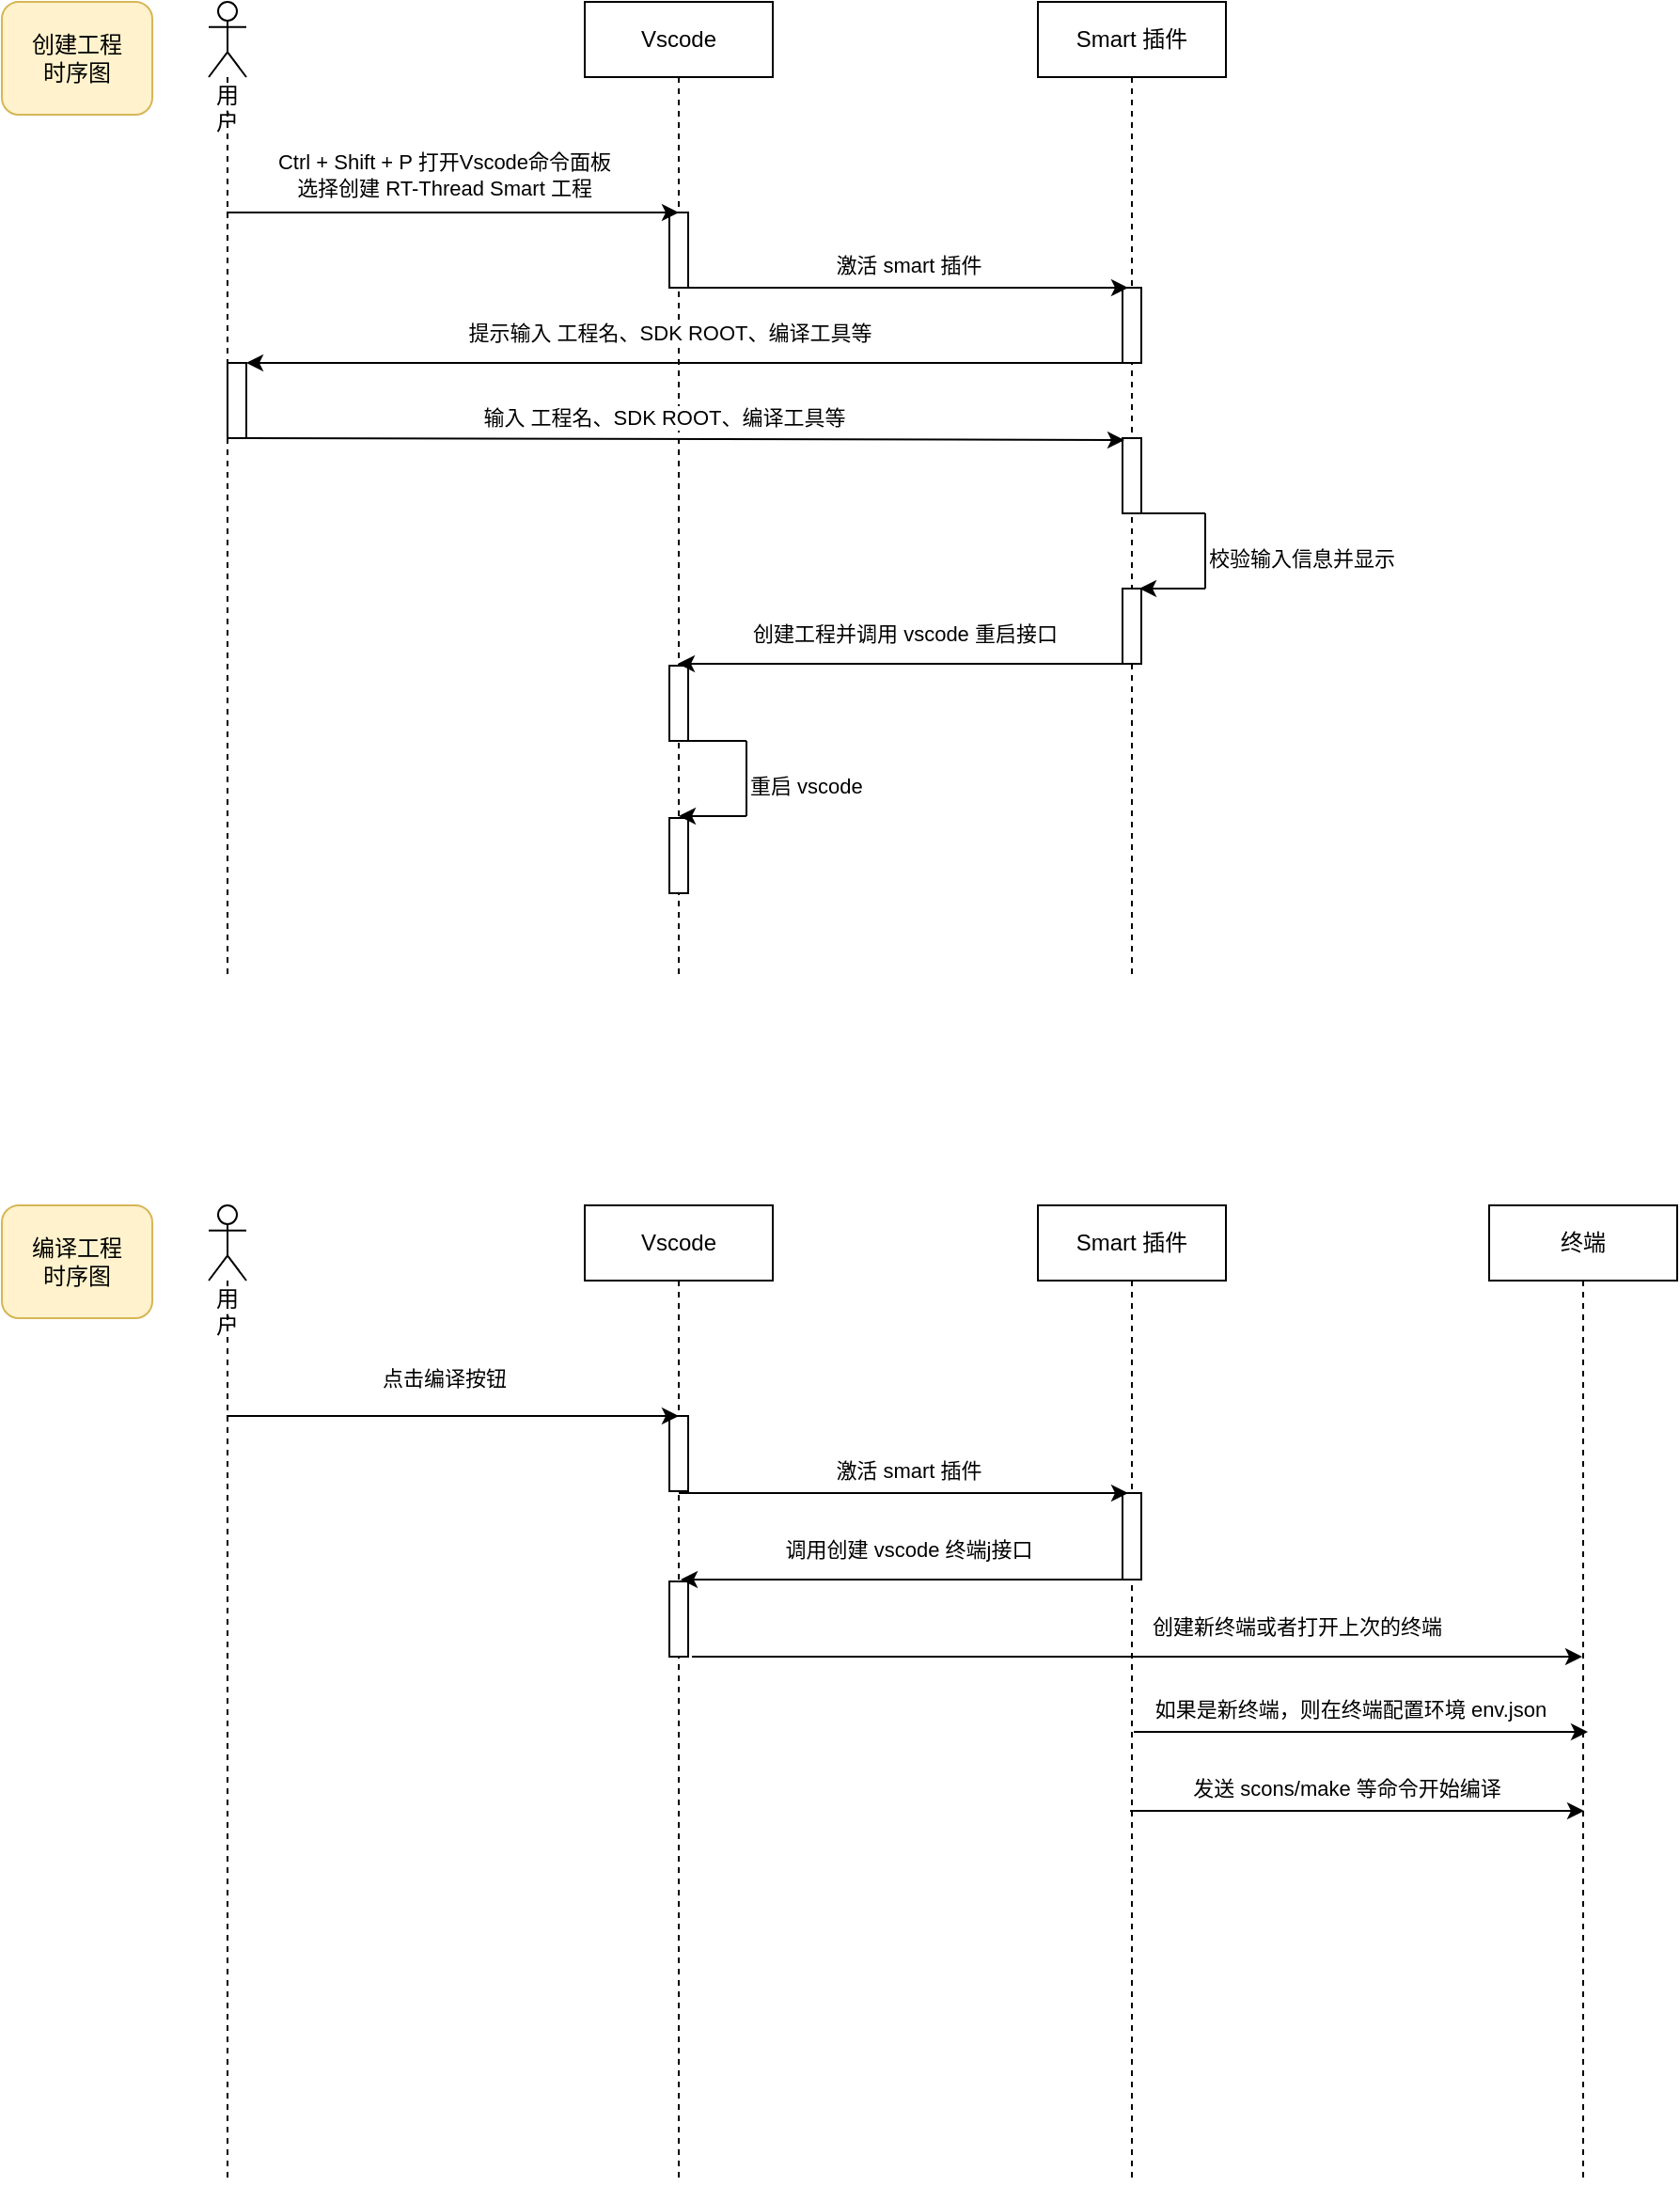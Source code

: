 <mxfile version="15.8.3" type="github">
  <diagram id="IuYXAj8Oob3olquy-viU" name="第 1 页">
    <mxGraphModel dx="1422" dy="754" grid="1" gridSize="10" guides="1" tooltips="1" connect="1" arrows="1" fold="1" page="1" pageScale="1" pageWidth="1169" pageHeight="827" math="0" shadow="0">
      <root>
        <mxCell id="0" />
        <mxCell id="1" parent="0" />
        <mxCell id="5qhUvyzgEuCLn1jN-0WN-5" value="Vscode" style="shape=umlLifeline;perimeter=lifelinePerimeter;whiteSpace=wrap;html=1;container=1;collapsible=0;recursiveResize=0;outlineConnect=0;" parent="1" vertex="1">
          <mxGeometry x="390" y="40" width="100" height="520" as="geometry" />
        </mxCell>
        <mxCell id="5qhUvyzgEuCLn1jN-0WN-10" value="" style="html=1;points=[];perimeter=orthogonalPerimeter;" parent="5qhUvyzgEuCLn1jN-0WN-5" vertex="1">
          <mxGeometry x="45" y="112" width="10" height="40" as="geometry" />
        </mxCell>
        <mxCell id="5qhUvyzgEuCLn1jN-0WN-39" value="" style="html=1;points=[];perimeter=orthogonalPerimeter;" parent="5qhUvyzgEuCLn1jN-0WN-5" vertex="1">
          <mxGeometry x="45" y="353" width="10" height="40" as="geometry" />
        </mxCell>
        <mxCell id="5qhUvyzgEuCLn1jN-0WN-48" value="" style="html=1;points=[];perimeter=orthogonalPerimeter;" parent="5qhUvyzgEuCLn1jN-0WN-5" vertex="1">
          <mxGeometry x="45" y="434" width="10" height="40" as="geometry" />
        </mxCell>
        <mxCell id="5qhUvyzgEuCLn1jN-0WN-7" value="用户" style="shape=umlLifeline;participant=umlActor;perimeter=lifelinePerimeter;whiteSpace=wrap;html=1;container=1;collapsible=0;recursiveResize=0;verticalAlign=top;spacingTop=36;outlineConnect=0;" parent="1" vertex="1">
          <mxGeometry x="190" y="40" width="20" height="520" as="geometry" />
        </mxCell>
        <mxCell id="5qhUvyzgEuCLn1jN-0WN-18" value="" style="html=1;points=[];perimeter=orthogonalPerimeter;" parent="5qhUvyzgEuCLn1jN-0WN-7" vertex="1">
          <mxGeometry x="10" y="192" width="10" height="40" as="geometry" />
        </mxCell>
        <mxCell id="5qhUvyzgEuCLn1jN-0WN-8" value="Smart 插件" style="shape=umlLifeline;perimeter=lifelinePerimeter;whiteSpace=wrap;html=1;container=1;collapsible=0;recursiveResize=0;outlineConnect=0;" parent="1" vertex="1">
          <mxGeometry x="631" y="40" width="100" height="520" as="geometry" />
        </mxCell>
        <mxCell id="5qhUvyzgEuCLn1jN-0WN-30" value="" style="html=1;points=[];perimeter=orthogonalPerimeter;" parent="5qhUvyzgEuCLn1jN-0WN-8" vertex="1">
          <mxGeometry x="45" y="152" width="10" height="40" as="geometry" />
        </mxCell>
        <mxCell id="5qhUvyzgEuCLn1jN-0WN-32" value="" style="html=1;points=[];perimeter=orthogonalPerimeter;" parent="5qhUvyzgEuCLn1jN-0WN-8" vertex="1">
          <mxGeometry x="45" y="232" width="10" height="40" as="geometry" />
        </mxCell>
        <mxCell id="5qhUvyzgEuCLn1jN-0WN-26" value="" style="html=1;points=[];perimeter=orthogonalPerimeter;" parent="5qhUvyzgEuCLn1jN-0WN-8" vertex="1">
          <mxGeometry x="45" y="312" width="10" height="40" as="geometry" />
        </mxCell>
        <mxCell id="5qhUvyzgEuCLn1jN-0WN-35" value="" style="endArrow=classic;html=1;rounded=0;" parent="5qhUvyzgEuCLn1jN-0WN-8" edge="1">
          <mxGeometry width="50" height="50" relative="1" as="geometry">
            <mxPoint x="89" y="312" as="sourcePoint" />
            <mxPoint x="54" y="312" as="targetPoint" />
          </mxGeometry>
        </mxCell>
        <mxCell id="5qhUvyzgEuCLn1jN-0WN-37" value="" style="endArrow=none;html=1;rounded=0;" parent="5qhUvyzgEuCLn1jN-0WN-8" edge="1">
          <mxGeometry width="50" height="50" relative="1" as="geometry">
            <mxPoint x="55" y="272" as="sourcePoint" />
            <mxPoint x="89" y="272" as="targetPoint" />
          </mxGeometry>
        </mxCell>
        <mxCell id="5qhUvyzgEuCLn1jN-0WN-13" value="" style="endArrow=classic;html=1;rounded=0;entryX=0.5;entryY=0;entryDx=0;entryDy=0;entryPerimeter=0;" parent="1" target="5qhUvyzgEuCLn1jN-0WN-10" edge="1">
          <mxGeometry width="50" height="50" relative="1" as="geometry">
            <mxPoint x="199.5" y="152" as="sourcePoint" />
            <mxPoint x="430" y="152" as="targetPoint" />
          </mxGeometry>
        </mxCell>
        <mxCell id="5qhUvyzgEuCLn1jN-0WN-14" value="Ctrl + Shift + P 打开Vscode命令面板&lt;br&gt;选择创建 RT-Thread Smart 工程" style="edgeLabel;html=1;align=center;verticalAlign=middle;resizable=0;points=[];" parent="5qhUvyzgEuCLn1jN-0WN-13" vertex="1" connectable="0">
          <mxGeometry x="-0.215" y="-2" relative="1" as="geometry">
            <mxPoint x="21" y="-22" as="offset" />
          </mxGeometry>
        </mxCell>
        <mxCell id="5qhUvyzgEuCLn1jN-0WN-16" value="" style="endArrow=classic;html=1;rounded=0;entryX=0.3;entryY=0;entryDx=0;entryDy=0;entryPerimeter=0;" parent="1" edge="1">
          <mxGeometry width="50" height="50" relative="1" as="geometry">
            <mxPoint x="440" y="192" as="sourcePoint" />
            <mxPoint x="679" y="192" as="targetPoint" />
          </mxGeometry>
        </mxCell>
        <mxCell id="5qhUvyzgEuCLn1jN-0WN-17" value="激活 smart 插件" style="edgeLabel;html=1;align=center;verticalAlign=middle;resizable=0;points=[];" parent="5qhUvyzgEuCLn1jN-0WN-16" vertex="1" connectable="0">
          <mxGeometry x="-0.215" y="-2" relative="1" as="geometry">
            <mxPoint x="28" y="-14" as="offset" />
          </mxGeometry>
        </mxCell>
        <mxCell id="5qhUvyzgEuCLn1jN-0WN-19" value="" style="endArrow=classic;html=1;rounded=0;exitX=0.1;exitY=0.333;exitDx=0;exitDy=0;exitPerimeter=0;" parent="1" target="5qhUvyzgEuCLn1jN-0WN-18" edge="1">
          <mxGeometry width="50" height="50" relative="1" as="geometry">
            <mxPoint x="677" y="231.96" as="sourcePoint" />
            <mxPoint x="440" y="232" as="targetPoint" />
          </mxGeometry>
        </mxCell>
        <mxCell id="5qhUvyzgEuCLn1jN-0WN-20" value="提示输入 工程名、SDK ROOT、编译工具等" style="edgeLabel;html=1;align=center;verticalAlign=middle;resizable=0;points=[];" parent="5qhUvyzgEuCLn1jN-0WN-19" vertex="1" connectable="0">
          <mxGeometry x="-0.215" y="-2" relative="1" as="geometry">
            <mxPoint x="-59" y="-14" as="offset" />
          </mxGeometry>
        </mxCell>
        <mxCell id="5qhUvyzgEuCLn1jN-0WN-22" value="" style="endArrow=classic;html=1;rounded=0;entryX=0.1;entryY=0.675;entryDx=0;entryDy=0;entryPerimeter=0;" parent="1" edge="1">
          <mxGeometry width="50" height="50" relative="1" as="geometry">
            <mxPoint x="209.75" y="272" as="sourcePoint" />
            <mxPoint x="677" y="273" as="targetPoint" />
          </mxGeometry>
        </mxCell>
        <mxCell id="5qhUvyzgEuCLn1jN-0WN-23" value="输入 工程名、SDK ROOT、编译工具等" style="edgeLabel;html=1;align=center;verticalAlign=middle;resizable=0;points=[];" parent="5qhUvyzgEuCLn1jN-0WN-22" vertex="1" connectable="0">
          <mxGeometry x="-0.215" y="-2" relative="1" as="geometry">
            <mxPoint x="39" y="-14" as="offset" />
          </mxGeometry>
        </mxCell>
        <mxCell id="5qhUvyzgEuCLn1jN-0WN-27" value="" style="endArrow=classic;html=1;rounded=0;" parent="1" edge="1">
          <mxGeometry width="50" height="50" relative="1" as="geometry">
            <mxPoint x="681" y="392" as="sourcePoint" />
            <mxPoint x="439.5" y="392" as="targetPoint" />
          </mxGeometry>
        </mxCell>
        <mxCell id="5qhUvyzgEuCLn1jN-0WN-28" value="创建工程并调用 vscode 重启接口" style="edgeLabel;html=1;align=center;verticalAlign=middle;resizable=0;points=[];" parent="5qhUvyzgEuCLn1jN-0WN-27" vertex="1" connectable="0">
          <mxGeometry x="-0.215" y="-2" relative="1" as="geometry">
            <mxPoint x="-26" y="-14" as="offset" />
          </mxGeometry>
        </mxCell>
        <mxCell id="5qhUvyzgEuCLn1jN-0WN-36" value="" style="endArrow=none;html=1;rounded=0;" parent="1" edge="1">
          <mxGeometry width="50" height="50" relative="1" as="geometry">
            <mxPoint x="720" y="352" as="sourcePoint" />
            <mxPoint x="720" y="312" as="targetPoint" />
          </mxGeometry>
        </mxCell>
        <mxCell id="5qhUvyzgEuCLn1jN-0WN-38" value="&lt;span style=&quot;color: rgb(0, 0, 0); font-family: helvetica; font-size: 11px; font-style: normal; font-weight: 400; letter-spacing: normal; text-align: center; text-indent: 0px; text-transform: none; word-spacing: 0px; background-color: rgb(255, 255, 255); display: inline; float: none;&quot;&gt;校验输入信息并显示&lt;/span&gt;" style="text;whiteSpace=wrap;html=1;" parent="1" vertex="1">
          <mxGeometry x="720" y="322" width="130" height="30" as="geometry" />
        </mxCell>
        <mxCell id="5qhUvyzgEuCLn1jN-0WN-44" value="" style="endArrow=classic;html=1;rounded=0;" parent="1" target="5qhUvyzgEuCLn1jN-0WN-5" edge="1">
          <mxGeometry width="50" height="50" relative="1" as="geometry">
            <mxPoint x="476" y="473" as="sourcePoint" />
            <mxPoint x="450" y="473" as="targetPoint" />
          </mxGeometry>
        </mxCell>
        <mxCell id="5qhUvyzgEuCLn1jN-0WN-45" value="" style="endArrow=none;html=1;rounded=0;" parent="1" edge="1">
          <mxGeometry width="50" height="50" relative="1" as="geometry">
            <mxPoint x="442" y="433" as="sourcePoint" />
            <mxPoint x="476" y="433" as="targetPoint" />
          </mxGeometry>
        </mxCell>
        <mxCell id="5qhUvyzgEuCLn1jN-0WN-46" value="" style="endArrow=none;html=1;rounded=0;" parent="1" edge="1">
          <mxGeometry width="50" height="50" relative="1" as="geometry">
            <mxPoint x="476" y="473" as="sourcePoint" />
            <mxPoint x="476" y="433" as="targetPoint" />
          </mxGeometry>
        </mxCell>
        <mxCell id="5qhUvyzgEuCLn1jN-0WN-47" value="&lt;span style=&quot;color: rgb(0 , 0 , 0) ; font-family: &amp;#34;helvetica&amp;#34; ; font-size: 11px ; font-style: normal ; font-weight: 400 ; letter-spacing: normal ; text-align: center ; text-indent: 0px ; text-transform: none ; word-spacing: 0px ; background-color: rgb(255 , 255 , 255) ; display: inline ; float: none&quot;&gt;重启 vscode&lt;/span&gt;" style="text;whiteSpace=wrap;html=1;" parent="1" vertex="1">
          <mxGeometry x="476" y="443" width="130" height="30" as="geometry" />
        </mxCell>
        <mxCell id="5qhUvyzgEuCLn1jN-0WN-49" value="Vscode" style="shape=umlLifeline;perimeter=lifelinePerimeter;whiteSpace=wrap;html=1;container=1;collapsible=0;recursiveResize=0;outlineConnect=0;" parent="1" vertex="1">
          <mxGeometry x="390" y="680" width="100" height="520" as="geometry" />
        </mxCell>
        <mxCell id="5qhUvyzgEuCLn1jN-0WN-50" value="" style="html=1;points=[];perimeter=orthogonalPerimeter;" parent="5qhUvyzgEuCLn1jN-0WN-49" vertex="1">
          <mxGeometry x="45" y="112" width="10" height="40" as="geometry" />
        </mxCell>
        <mxCell id="AnVJ1PIabsd6nHq8dn9T-8" value="" style="html=1;points=[];perimeter=orthogonalPerimeter;" vertex="1" parent="5qhUvyzgEuCLn1jN-0WN-49">
          <mxGeometry x="45" y="200" width="10" height="40" as="geometry" />
        </mxCell>
        <mxCell id="5qhUvyzgEuCLn1jN-0WN-53" value="用户" style="shape=umlLifeline;participant=umlActor;perimeter=lifelinePerimeter;whiteSpace=wrap;html=1;container=1;collapsible=0;recursiveResize=0;verticalAlign=top;spacingTop=36;outlineConnect=0;" parent="1" vertex="1">
          <mxGeometry x="190" y="680" width="20" height="520" as="geometry" />
        </mxCell>
        <mxCell id="5qhUvyzgEuCLn1jN-0WN-55" value="Smart 插件" style="shape=umlLifeline;perimeter=lifelinePerimeter;whiteSpace=wrap;html=1;container=1;collapsible=0;recursiveResize=0;outlineConnect=0;" parent="1" vertex="1">
          <mxGeometry x="631" y="680" width="100" height="520" as="geometry" />
        </mxCell>
        <mxCell id="5qhUvyzgEuCLn1jN-0WN-56" value="" style="html=1;points=[];perimeter=orthogonalPerimeter;" parent="5qhUvyzgEuCLn1jN-0WN-55" vertex="1">
          <mxGeometry x="45" y="153" width="10" height="46" as="geometry" />
        </mxCell>
        <mxCell id="5qhUvyzgEuCLn1jN-0WN-67" value="" style="endArrow=classic;html=1;rounded=0;" parent="5qhUvyzgEuCLn1jN-0WN-55" edge="1" target="AnVJ1PIabsd6nHq8dn9T-10">
          <mxGeometry width="50" height="50" relative="1" as="geometry">
            <mxPoint x="-184" y="240" as="sourcePoint" />
            <mxPoint x="283.63" y="241" as="targetPoint" />
          </mxGeometry>
        </mxCell>
        <mxCell id="5qhUvyzgEuCLn1jN-0WN-61" value="" style="endArrow=classic;html=1;rounded=0;entryX=0.5;entryY=0;entryDx=0;entryDy=0;entryPerimeter=0;" parent="1" target="5qhUvyzgEuCLn1jN-0WN-50" edge="1">
          <mxGeometry width="50" height="50" relative="1" as="geometry">
            <mxPoint x="199.5" y="792" as="sourcePoint" />
            <mxPoint x="430" y="792" as="targetPoint" />
          </mxGeometry>
        </mxCell>
        <mxCell id="5qhUvyzgEuCLn1jN-0WN-62" value="点击编译按钮" style="edgeLabel;html=1;align=center;verticalAlign=middle;resizable=0;points=[];" parent="5qhUvyzgEuCLn1jN-0WN-61" vertex="1" connectable="0">
          <mxGeometry x="-0.215" y="-2" relative="1" as="geometry">
            <mxPoint x="21" y="-22" as="offset" />
          </mxGeometry>
        </mxCell>
        <mxCell id="5qhUvyzgEuCLn1jN-0WN-63" value="" style="endArrow=classic;html=1;rounded=0;entryX=0.3;entryY=0;entryDx=0;entryDy=0;entryPerimeter=0;" parent="1" edge="1">
          <mxGeometry width="50" height="50" relative="1" as="geometry">
            <mxPoint x="440" y="833" as="sourcePoint" />
            <mxPoint x="679" y="833" as="targetPoint" />
          </mxGeometry>
        </mxCell>
        <mxCell id="5qhUvyzgEuCLn1jN-0WN-64" value="激活 smart 插件" style="edgeLabel;html=1;align=center;verticalAlign=middle;resizable=0;points=[];" parent="5qhUvyzgEuCLn1jN-0WN-63" vertex="1" connectable="0">
          <mxGeometry x="-0.215" y="-2" relative="1" as="geometry">
            <mxPoint x="28" y="-14" as="offset" />
          </mxGeometry>
        </mxCell>
        <mxCell id="AnVJ1PIabsd6nHq8dn9T-2" value="" style="endArrow=classic;html=1;rounded=0;" edge="1" parent="1">
          <mxGeometry width="50" height="50" relative="1" as="geometry">
            <mxPoint x="682.5" y="879" as="sourcePoint" />
            <mxPoint x="441" y="879" as="targetPoint" />
          </mxGeometry>
        </mxCell>
        <mxCell id="AnVJ1PIabsd6nHq8dn9T-3" value="调用创建 vscode 终端j接口" style="edgeLabel;html=1;align=center;verticalAlign=middle;resizable=0;points=[];" vertex="1" connectable="0" parent="AnVJ1PIabsd6nHq8dn9T-2">
          <mxGeometry x="-0.215" y="-2" relative="1" as="geometry">
            <mxPoint x="-26" y="-14" as="offset" />
          </mxGeometry>
        </mxCell>
        <mxCell id="AnVJ1PIabsd6nHq8dn9T-7" value="&lt;span style=&quot;color: rgb(0 , 0 , 0) ; font-family: &amp;#34;helvetica&amp;#34; ; font-size: 11px ; font-style: normal ; font-weight: 400 ; letter-spacing: normal ; text-align: center ; text-indent: 0px ; text-transform: none ; word-spacing: 0px ; background-color: rgb(255 , 255 , 255) ; display: inline ; float: none&quot;&gt;创建新终端或者打开上次的终端&lt;/span&gt;" style="text;whiteSpace=wrap;html=1;" vertex="1" parent="1">
          <mxGeometry x="690" y="890" width="170" height="30" as="geometry" />
        </mxCell>
        <mxCell id="AnVJ1PIabsd6nHq8dn9T-10" value="终端" style="shape=umlLifeline;perimeter=lifelinePerimeter;whiteSpace=wrap;html=1;container=1;collapsible=0;recursiveResize=0;outlineConnect=0;" vertex="1" parent="1">
          <mxGeometry x="871" y="680" width="100" height="520" as="geometry" />
        </mxCell>
        <mxCell id="AnVJ1PIabsd6nHq8dn9T-11" value="" style="endArrow=classic;html=1;rounded=0;" edge="1" parent="1">
          <mxGeometry width="50" height="50" relative="1" as="geometry">
            <mxPoint x="680" y="1002" as="sourcePoint" />
            <mxPoint x="921.5" y="1002" as="targetPoint" />
          </mxGeometry>
        </mxCell>
        <mxCell id="AnVJ1PIabsd6nHq8dn9T-12" value="发送 scons/make 等命令开始编译" style="edgeLabel;html=1;align=center;verticalAlign=middle;resizable=0;points=[];" vertex="1" connectable="0" parent="AnVJ1PIabsd6nHq8dn9T-11">
          <mxGeometry x="-0.215" y="-2" relative="1" as="geometry">
            <mxPoint x="20" y="-14" as="offset" />
          </mxGeometry>
        </mxCell>
        <mxCell id="AnVJ1PIabsd6nHq8dn9T-13" value="" style="endArrow=classic;html=1;rounded=0;" edge="1" parent="1">
          <mxGeometry width="50" height="50" relative="1" as="geometry">
            <mxPoint x="682" y="960" as="sourcePoint" />
            <mxPoint x="923.5" y="960" as="targetPoint" />
          </mxGeometry>
        </mxCell>
        <mxCell id="AnVJ1PIabsd6nHq8dn9T-14" value="如果是新终端，则在终端配置环境 env.json" style="edgeLabel;html=1;align=center;verticalAlign=middle;resizable=0;points=[];" vertex="1" connectable="0" parent="AnVJ1PIabsd6nHq8dn9T-13">
          <mxGeometry x="-0.215" y="-2" relative="1" as="geometry">
            <mxPoint x="20" y="-14" as="offset" />
          </mxGeometry>
        </mxCell>
        <mxCell id="AnVJ1PIabsd6nHq8dn9T-17" value="创建工程&lt;br&gt;时序图" style="rounded=1;whiteSpace=wrap;html=1;fillColor=#fff2cc;strokeColor=#d6b656;" vertex="1" parent="1">
          <mxGeometry x="80" y="40" width="80" height="60" as="geometry" />
        </mxCell>
        <mxCell id="AnVJ1PIabsd6nHq8dn9T-18" value="编译工程&lt;br&gt;时序图" style="rounded=1;whiteSpace=wrap;html=1;fillColor=#fff2cc;strokeColor=#d6b656;" vertex="1" parent="1">
          <mxGeometry x="80" y="680" width="80" height="60" as="geometry" />
        </mxCell>
      </root>
    </mxGraphModel>
  </diagram>
</mxfile>
